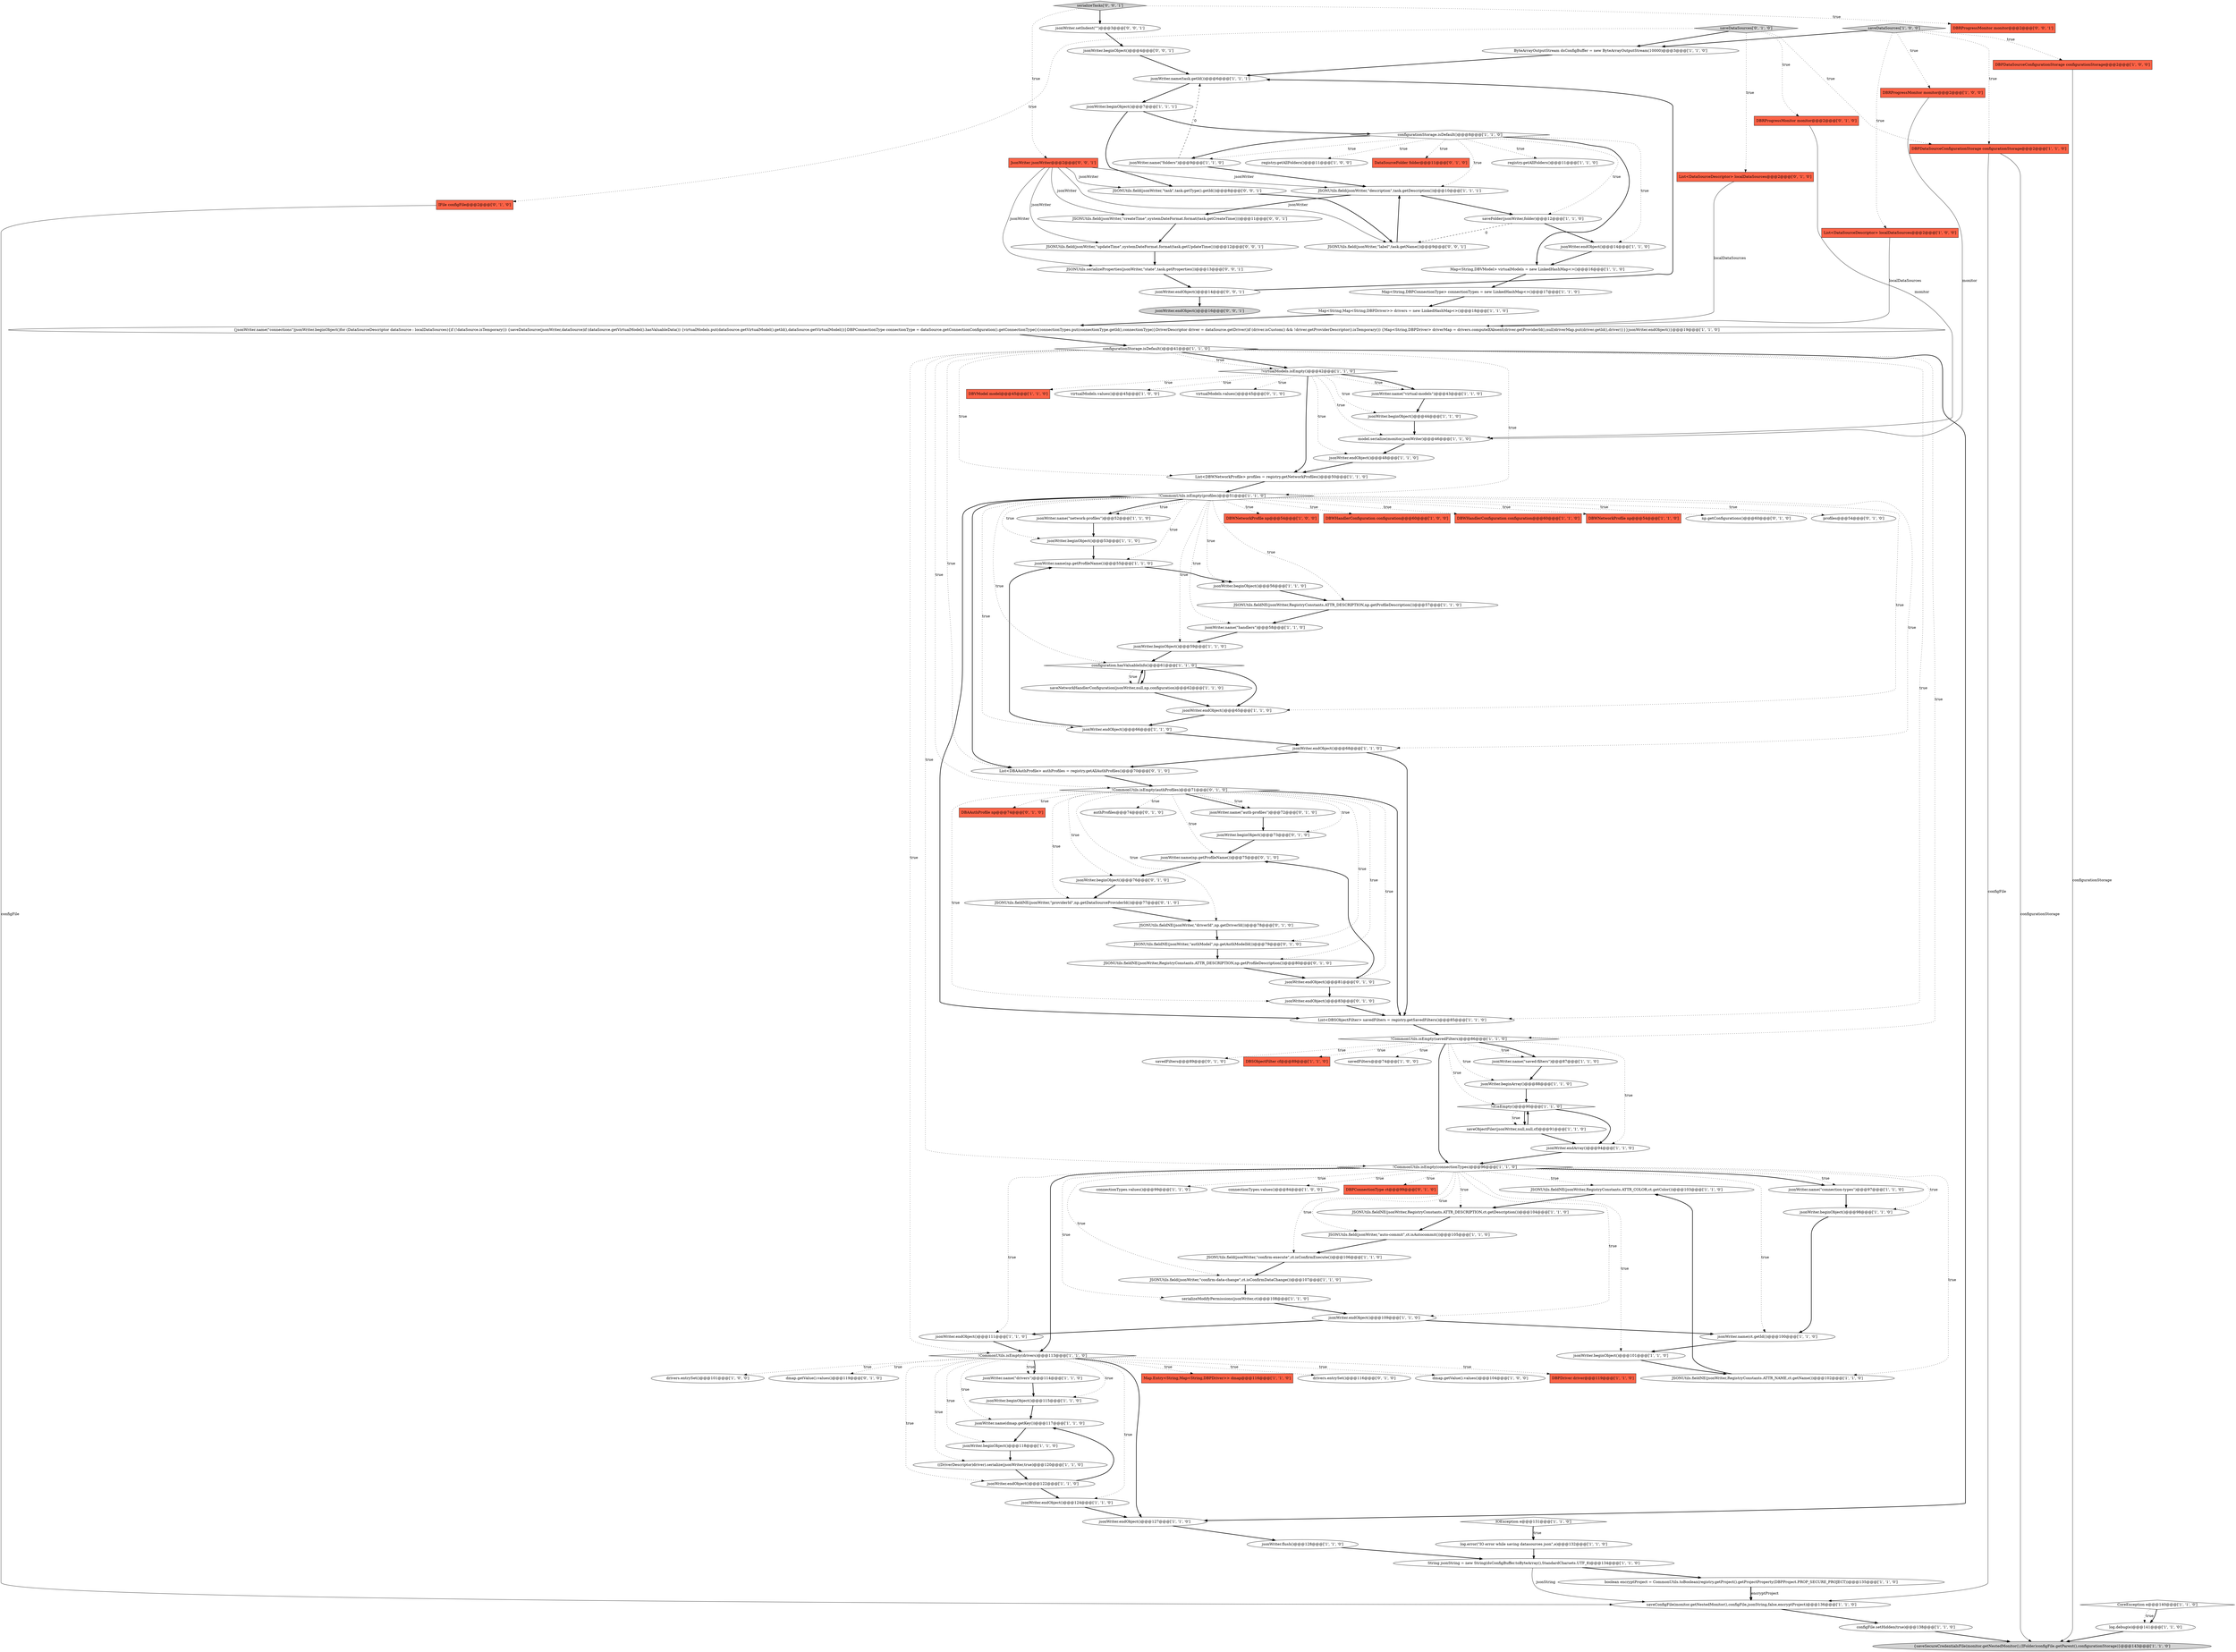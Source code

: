 digraph {
88 [style = filled, label = "String jsonString = new String(dsConfigBuffer.toByteArray(),StandardCharsets.UTF_8)@@@134@@@['1', '1', '0']", fillcolor = white, shape = ellipse image = "AAA0AAABBB1BBB"];
130 [style = filled, label = "jsonWriter.beginObject()@@@4@@@['0', '0', '1']", fillcolor = white, shape = ellipse image = "AAA0AAABBB3BBB"];
18 [style = filled, label = "JSONUtils.fieldNE(jsonWriter,RegistryConstants.ATTR_COLOR,ct.getColor())@@@103@@@['1', '1', '0']", fillcolor = white, shape = ellipse image = "AAA0AAABBB1BBB"];
30 [style = filled, label = "!CommonUtils.isEmpty(profiles)@@@51@@@['1', '1', '0']", fillcolor = white, shape = diamond image = "AAA0AAABBB1BBB"];
69 [style = filled, label = "DBVModel model@@@45@@@['1', '1', '0']", fillcolor = tomato, shape = box image = "AAA0AAABBB1BBB"];
10 [style = filled, label = "boolean encryptProject = CommonUtils.toBoolean(registry.getProject().getProjectProperty(DBPProject.PROP_SECURE_PROJECT))@@@135@@@['1', '1', '0']", fillcolor = white, shape = ellipse image = "AAA0AAABBB1BBB"];
61 [style = filled, label = "jsonWriter.name(\"saved-filters\")@@@87@@@['1', '1', '0']", fillcolor = white, shape = ellipse image = "AAA0AAABBB1BBB"];
64 [style = filled, label = "connectionTypes.values()@@@99@@@['1', '1', '0']", fillcolor = white, shape = ellipse image = "AAA0AAABBB1BBB"];
112 [style = filled, label = "jsonWriter.name(\"auth-profiles\")@@@72@@@['0', '1', '0']", fillcolor = white, shape = ellipse image = "AAA1AAABBB2BBB"];
43 [style = filled, label = "model.serialize(monitor,jsonWriter)@@@46@@@['1', '1', '0']", fillcolor = white, shape = ellipse image = "AAA0AAABBB1BBB"];
25 [style = filled, label = "jsonWriter.endArray()@@@94@@@['1', '1', '0']", fillcolor = white, shape = ellipse image = "AAA0AAABBB1BBB"];
7 [style = filled, label = "configFile.setHidden(true)@@@138@@@['1', '1', '0']", fillcolor = white, shape = ellipse image = "AAA0AAABBB1BBB"];
27 [style = filled, label = "jsonWriter.endObject()@@@127@@@['1', '1', '0']", fillcolor = white, shape = ellipse image = "AAA0AAABBB1BBB"];
118 [style = filled, label = "jsonWriter.name(np.getProfileName())@@@75@@@['0', '1', '0']", fillcolor = white, shape = ellipse image = "AAA1AAABBB2BBB"];
38 [style = filled, label = "virtualModels.values()@@@45@@@['1', '0', '0']", fillcolor = white, shape = ellipse image = "AAA0AAABBB1BBB"];
48 [style = filled, label = "JSONUtils.fieldNE(jsonWriter,RegistryConstants.ATTR_NAME,ct.getName())@@@102@@@['1', '1', '0']", fillcolor = white, shape = ellipse image = "AAA0AAABBB1BBB"];
14 [style = filled, label = "jsonWriter.name(np.getProfileName())@@@55@@@['1', '1', '0']", fillcolor = white, shape = ellipse image = "AAA0AAABBB1BBB"];
100 [style = filled, label = "JSONUtils.fieldNE(jsonWriter,\"providerId\",np.getDataSourceProviderId())@@@77@@@['0', '1', '0']", fillcolor = white, shape = ellipse image = "AAA1AAABBB2BBB"];
68 [style = filled, label = "saveConfigFile(monitor.getNestedMonitor(),configFile,jsonString,false,encryptProject)@@@136@@@['1', '1', '0']", fillcolor = white, shape = ellipse image = "AAA0AAABBB1BBB"];
63 [style = filled, label = "jsonWriter.name(task.getId())@@@6@@@['1', '1', '1']", fillcolor = white, shape = ellipse image = "AAA0AAABBB1BBB"];
109 [style = filled, label = "!CommonUtils.isEmpty(authProfiles)@@@71@@@['0', '1', '0']", fillcolor = white, shape = diamond image = "AAA1AAABBB2BBB"];
58 [style = filled, label = "DBPDataSourceConfigurationStorage configurationStorage@@@2@@@['1', '0', '0']", fillcolor = tomato, shape = box image = "AAA0AAABBB1BBB"];
81 [style = filled, label = "jsonWriter.name(\"connection-types\")@@@97@@@['1', '1', '0']", fillcolor = white, shape = ellipse image = "AAA0AAABBB1BBB"];
45 [style = filled, label = "jsonWriter.beginObject()@@@101@@@['1', '1', '0']", fillcolor = white, shape = ellipse image = "AAA0AAABBB1BBB"];
33 [style = filled, label = "jsonWriter.name(dmap.getKey())@@@117@@@['1', '1', '0']", fillcolor = white, shape = ellipse image = "AAA0AAABBB1BBB"];
37 [style = filled, label = "configurationStorage.isDefault()@@@41@@@['1', '1', '0']", fillcolor = white, shape = diamond image = "AAA0AAABBB1BBB"];
73 [style = filled, label = "Map.Entry<String,Map<String,DBPDriver>> dmap@@@116@@@['1', '1', '0']", fillcolor = tomato, shape = box image = "AAA0AAABBB1BBB"];
89 [style = filled, label = "ByteArrayOutputStream dsConfigBuffer = new ByteArrayOutputStream(10000)@@@3@@@['1', '1', '0']", fillcolor = white, shape = ellipse image = "AAA0AAABBB1BBB"];
35 [style = filled, label = "jsonWriter.endObject()@@@48@@@['1', '1', '0']", fillcolor = white, shape = ellipse image = "AAA0AAABBB1BBB"];
78 [style = filled, label = "jsonWriter.beginObject()@@@115@@@['1', '1', '0']", fillcolor = white, shape = ellipse image = "AAA0AAABBB1BBB"];
92 [style = filled, label = "Map<String,DBPConnectionType> connectionTypes = new LinkedHashMap<>()@@@17@@@['1', '1', '0']", fillcolor = white, shape = ellipse image = "AAA0AAABBB1BBB"];
94 [style = filled, label = "drivers.entrySet()@@@116@@@['0', '1', '0']", fillcolor = white, shape = ellipse image = "AAA0AAABBB2BBB"];
104 [style = filled, label = "virtualModels.values()@@@45@@@['0', '1', '0']", fillcolor = white, shape = ellipse image = "AAA0AAABBB2BBB"];
125 [style = filled, label = "jsonWriter.setIndent(\"\")@@@3@@@['0', '0', '1']", fillcolor = white, shape = ellipse image = "AAA0AAABBB3BBB"];
121 [style = filled, label = "JSONUtils.field(jsonWriter,\"label\",task.getName())@@@9@@@['0', '0', '1']", fillcolor = white, shape = ellipse image = "AAA0AAABBB3BBB"];
96 [style = filled, label = "jsonWriter.beginObject()@@@73@@@['0', '1', '0']", fillcolor = white, shape = ellipse image = "AAA1AAABBB2BBB"];
114 [style = filled, label = "DBAAuthProfile np@@@74@@@['0', '1', '0']", fillcolor = tomato, shape = box image = "AAA1AAABBB2BBB"];
72 [style = filled, label = "((DriverDescriptor)driver).serialize(jsonWriter,true)@@@120@@@['1', '1', '0']", fillcolor = white, shape = ellipse image = "AAA0AAABBB1BBB"];
128 [style = filled, label = "JsonWriter jsonWriter@@@2@@@['0', '0', '1']", fillcolor = tomato, shape = box image = "AAA0AAABBB3BBB"];
97 [style = filled, label = "authProfiles@@@74@@@['0', '1', '0']", fillcolor = white, shape = ellipse image = "AAA0AAABBB2BBB"];
65 [style = filled, label = "{saveSecureCredentialsFile(monitor.getNestedMonitor(),(IFolder)configFile.getParent(),configurationStorage)}@@@143@@@['1', '1', '0']", fillcolor = lightgray, shape = ellipse image = "AAA0AAABBB1BBB"];
54 [style = filled, label = "DBWNetworkProfile np@@@54@@@['1', '0', '0']", fillcolor = tomato, shape = box image = "AAA0AAABBB1BBB"];
84 [style = filled, label = "jsonWriter.beginObject()@@@53@@@['1', '1', '0']", fillcolor = white, shape = ellipse image = "AAA0AAABBB1BBB"];
108 [style = filled, label = "savedFilters@@@89@@@['0', '1', '0']", fillcolor = white, shape = ellipse image = "AAA0AAABBB2BBB"];
23 [style = filled, label = "Map<String,Map<String,DBPDriver>> drivers = new LinkedHashMap<>()@@@18@@@['1', '1', '0']", fillcolor = white, shape = ellipse image = "AAA0AAABBB1BBB"];
127 [style = filled, label = "jsonWriter.endObject()@@@16@@@['0', '0', '1']", fillcolor = lightgray, shape = ellipse image = "AAA0AAABBB3BBB"];
59 [style = filled, label = "DBWHandlerConfiguration configuration@@@60@@@['1', '0', '0']", fillcolor = tomato, shape = box image = "AAA0AAABBB1BBB"];
91 [style = filled, label = "DBPDataSourceConfigurationStorage configurationStorage@@@2@@@['1', '1', '0']", fillcolor = tomato, shape = box image = "AAA0AAABBB1BBB"];
21 [style = filled, label = "jsonWriter.endObject()@@@14@@@['1', '1', '0']", fillcolor = white, shape = ellipse image = "AAA0AAABBB1BBB"];
11 [style = filled, label = "List<DBWNetworkProfile> profiles = registry.getNetworkProfiles()@@@50@@@['1', '1', '0']", fillcolor = white, shape = ellipse image = "AAA0AAABBB1BBB"];
86 [style = filled, label = "DBRProgressMonitor monitor@@@2@@@['1', '0', '0']", fillcolor = tomato, shape = box image = "AAA0AAABBB1BBB"];
111 [style = filled, label = "jsonWriter.endObject()@@@81@@@['0', '1', '0']", fillcolor = white, shape = ellipse image = "AAA1AAABBB2BBB"];
42 [style = filled, label = "JSONUtils.field(jsonWriter,\"auto-commit\",ct.isAutocommit())@@@105@@@['1', '1', '0']", fillcolor = white, shape = ellipse image = "AAA0AAABBB1BBB"];
57 [style = filled, label = "DBSObjectFilter cf@@@89@@@['1', '1', '0']", fillcolor = tomato, shape = box image = "AAA0AAABBB1BBB"];
8 [style = filled, label = "jsonWriter.endObject()@@@66@@@['1', '1', '0']", fillcolor = white, shape = ellipse image = "AAA0AAABBB1BBB"];
5 [style = filled, label = "List<DBSObjectFilter> savedFilters = registry.getSavedFilters()@@@85@@@['1', '1', '0']", fillcolor = white, shape = ellipse image = "AAA0AAABBB1BBB"];
87 [style = filled, label = "jsonWriter.name(ct.getId())@@@100@@@['1', '1', '0']", fillcolor = white, shape = ellipse image = "AAA0AAABBB1BBB"];
117 [style = filled, label = "JSONUtils.fieldNE(jsonWriter,\"driverId\",np.getDriverId())@@@78@@@['0', '1', '0']", fillcolor = white, shape = ellipse image = "AAA1AAABBB2BBB"];
71 [style = filled, label = "DBWHandlerConfiguration configuration@@@60@@@['1', '1', '0']", fillcolor = tomato, shape = box image = "AAA0AAABBB1BBB"];
26 [style = filled, label = "jsonWriter.endObject()@@@109@@@['1', '1', '0']", fillcolor = white, shape = ellipse image = "AAA0AAABBB1BBB"];
28 [style = filled, label = "connectionTypes.values()@@@84@@@['1', '0', '0']", fillcolor = white, shape = ellipse image = "AAA0AAABBB1BBB"];
103 [style = filled, label = "JSONUtils.fieldNE(jsonWriter,RegistryConstants.ATTR_DESCRIPTION,np.getProfileDescription())@@@80@@@['0', '1', '0']", fillcolor = white, shape = ellipse image = "AAA1AAABBB2BBB"];
66 [style = filled, label = "registry.getAllFolders()@@@11@@@['1', '1', '0']", fillcolor = white, shape = ellipse image = "AAA0AAABBB1BBB"];
129 [style = filled, label = "jsonWriter.endObject()@@@14@@@['0', '0', '1']", fillcolor = white, shape = ellipse image = "AAA0AAABBB3BBB"];
79 [style = filled, label = "configurationStorage.isDefault()@@@8@@@['1', '1', '0']", fillcolor = white, shape = diamond image = "AAA0AAABBB1BBB"];
90 [style = filled, label = "jsonWriter.beginObject()@@@118@@@['1', '1', '0']", fillcolor = white, shape = ellipse image = "AAA0AAABBB1BBB"];
116 [style = filled, label = "List<DBAAuthProfile> authProfiles = registry.getAllAuthProfiles()@@@70@@@['0', '1', '0']", fillcolor = white, shape = ellipse image = "AAA1AAABBB2BBB"];
101 [style = filled, label = "List<DataSourceDescriptor> localDataSources@@@2@@@['0', '1', '0']", fillcolor = tomato, shape = box image = "AAA0AAABBB2BBB"];
76 [style = filled, label = "!CommonUtils.isEmpty(connectionTypes)@@@96@@@['1', '1', '0']", fillcolor = white, shape = diamond image = "AAA0AAABBB1BBB"];
107 [style = filled, label = "saveDataSources['0', '1', '0']", fillcolor = lightgray, shape = diamond image = "AAA0AAABBB2BBB"];
36 [style = filled, label = "!CommonUtils.isEmpty(savedFilters)@@@86@@@['1', '1', '0']", fillcolor = white, shape = diamond image = "AAA0AAABBB1BBB"];
15 [style = filled, label = "jsonWriter.beginObject()@@@44@@@['1', '1', '0']", fillcolor = white, shape = ellipse image = "AAA0AAABBB1BBB"];
49 [style = filled, label = "log.error(\"IO error while saving datasources json\",e)@@@132@@@['1', '1', '0']", fillcolor = white, shape = ellipse image = "AAA0AAABBB1BBB"];
44 [style = filled, label = "CoreException e@@@140@@@['1', '1', '0']", fillcolor = white, shape = diamond image = "AAA0AAABBB1BBB"];
62 [style = filled, label = "JSONUtils.field(jsonWriter,\"confirm-data-change\",ct.isConfirmDataChange())@@@107@@@['1', '1', '0']", fillcolor = white, shape = ellipse image = "AAA0AAABBB1BBB"];
50 [style = filled, label = "jsonWriter.beginObject()@@@98@@@['1', '1', '0']", fillcolor = white, shape = ellipse image = "AAA0AAABBB1BBB"];
85 [style = filled, label = "DBWNetworkProfile np@@@54@@@['1', '1', '0']", fillcolor = tomato, shape = box image = "AAA0AAABBB1BBB"];
34 [style = filled, label = "jsonWriter.name(\"folders\")@@@9@@@['1', '1', '0']", fillcolor = white, shape = ellipse image = "AAA0AAABBB1BBB"];
2 [style = filled, label = "dmap.getValue().values()@@@104@@@['1', '0', '0']", fillcolor = white, shape = ellipse image = "AAA0AAABBB1BBB"];
122 [style = filled, label = "serializeTasks['0', '0', '1']", fillcolor = lightgray, shape = diamond image = "AAA0AAABBB3BBB"];
51 [style = filled, label = "savedFilters@@@74@@@['1', '0', '0']", fillcolor = white, shape = ellipse image = "AAA0AAABBB1BBB"];
24 [style = filled, label = "IOException e@@@131@@@['1', '1', '0']", fillcolor = white, shape = diamond image = "AAA0AAABBB1BBB"];
106 [style = filled, label = "np.getConfigurations()@@@60@@@['0', '1', '0']", fillcolor = white, shape = ellipse image = "AAA0AAABBB2BBB"];
124 [style = filled, label = "JSONUtils.field(jsonWriter,\"task\",task.getType().getId())@@@8@@@['0', '0', '1']", fillcolor = white, shape = ellipse image = "AAA0AAABBB3BBB"];
102 [style = filled, label = "JSONUtils.fieldNE(jsonWriter,\"authModel\",np.getAuthModelId())@@@79@@@['0', '1', '0']", fillcolor = white, shape = ellipse image = "AAA1AAABBB2BBB"];
46 [style = filled, label = "Map<String,DBVModel> virtualModels = new LinkedHashMap<>()@@@16@@@['1', '1', '0']", fillcolor = white, shape = ellipse image = "AAA0AAABBB1BBB"];
29 [style = filled, label = "jsonWriter.name(\"virtual-models\")@@@43@@@['1', '1', '0']", fillcolor = white, shape = ellipse image = "AAA0AAABBB1BBB"];
119 [style = filled, label = "DBRProgressMonitor monitor@@@2@@@['0', '0', '1']", fillcolor = tomato, shape = box image = "AAA0AAABBB3BBB"];
9 [style = filled, label = "JSONUtils.field(jsonWriter,\"confirm-execute\",ct.isConfirmExecute())@@@106@@@['1', '1', '0']", fillcolor = white, shape = ellipse image = "AAA0AAABBB1BBB"];
126 [style = filled, label = "JSONUtils.serializeProperties(jsonWriter,\"state\",task.getProperties())@@@13@@@['0', '0', '1']", fillcolor = white, shape = ellipse image = "AAA0AAABBB3BBB"];
120 [style = filled, label = "JSONUtils.field(jsonWriter,\"createTime\",systemDateFormat.format(task.getCreateTime()))@@@11@@@['0', '0', '1']", fillcolor = white, shape = ellipse image = "AAA0AAABBB3BBB"];
56 [style = filled, label = "registry.getAllFolders()@@@11@@@['1', '0', '0']", fillcolor = white, shape = ellipse image = "AAA0AAABBB1BBB"];
19 [style = filled, label = "DBPDriver driver@@@119@@@['1', '1', '0']", fillcolor = tomato, shape = box image = "AAA0AAABBB1BBB"];
55 [style = filled, label = "JSONUtils.field(jsonWriter,\"description\",task.getDescription())@@@10@@@['1', '1', '1']", fillcolor = white, shape = ellipse image = "AAA0AAABBB1BBB"];
113 [style = filled, label = "profiles@@@54@@@['0', '1', '0']", fillcolor = white, shape = ellipse image = "AAA0AAABBB2BBB"];
83 [style = filled, label = "List<DataSourceDescriptor> localDataSources@@@2@@@['1', '0', '0']", fillcolor = tomato, shape = box image = "AAA0AAABBB1BBB"];
123 [style = filled, label = "JSONUtils.field(jsonWriter,\"updateTime\",systemDateFormat.format(task.getUpdateTime()))@@@12@@@['0', '0', '1']", fillcolor = white, shape = ellipse image = "AAA0AAABBB3BBB"];
13 [style = filled, label = "serializeModifyPermissions(jsonWriter,ct)@@@108@@@['1', '1', '0']", fillcolor = white, shape = ellipse image = "AAA0AAABBB1BBB"];
82 [style = filled, label = "configuration.hasValuableInfo()@@@61@@@['1', '1', '0']", fillcolor = white, shape = diamond image = "AAA0AAABBB1BBB"];
22 [style = filled, label = "jsonWriter.name(\"network-profiles\")@@@52@@@['1', '1', '0']", fillcolor = white, shape = ellipse image = "AAA0AAABBB1BBB"];
32 [style = filled, label = "jsonWriter.beginArray()@@@88@@@['1', '1', '0']", fillcolor = white, shape = ellipse image = "AAA0AAABBB1BBB"];
41 [style = filled, label = "jsonWriter.beginObject()@@@59@@@['1', '1', '0']", fillcolor = white, shape = ellipse image = "AAA0AAABBB1BBB"];
75 [style = filled, label = "saveDataSources['1', '0', '0']", fillcolor = lightgray, shape = diamond image = "AAA0AAABBB1BBB"];
16 [style = filled, label = "drivers.entrySet()@@@101@@@['1', '0', '0']", fillcolor = white, shape = ellipse image = "AAA0AAABBB1BBB"];
1 [style = filled, label = "saveNetworkHandlerConfiguration(jsonWriter,null,np,configuration)@@@62@@@['1', '1', '0']", fillcolor = white, shape = ellipse image = "AAA0AAABBB1BBB"];
74 [style = filled, label = "jsonWriter.endObject()@@@122@@@['1', '1', '0']", fillcolor = white, shape = ellipse image = "AAA0AAABBB1BBB"];
3 [style = filled, label = "!cf.isEmpty()@@@90@@@['1', '1', '0']", fillcolor = white, shape = diamond image = "AAA0AAABBB1BBB"];
110 [style = filled, label = "IFile configFile@@@2@@@['0', '1', '0']", fillcolor = tomato, shape = box image = "AAA0AAABBB2BBB"];
17 [style = filled, label = "jsonWriter.endObject()@@@68@@@['1', '1', '0']", fillcolor = white, shape = ellipse image = "AAA0AAABBB1BBB"];
52 [style = filled, label = "JSONUtils.fieldNE(jsonWriter,RegistryConstants.ATTR_DESCRIPTION,ct.getDescription())@@@104@@@['1', '1', '0']", fillcolor = white, shape = ellipse image = "AAA0AAABBB1BBB"];
39 [style = filled, label = "jsonWriter.beginObject()@@@56@@@['1', '1', '0']", fillcolor = white, shape = ellipse image = "AAA0AAABBB1BBB"];
4 [style = filled, label = "jsonWriter.name(\"handlers\")@@@58@@@['1', '1', '0']", fillcolor = white, shape = ellipse image = "AAA0AAABBB1BBB"];
77 [style = filled, label = "!CommonUtils.isEmpty(drivers)@@@113@@@['1', '1', '0']", fillcolor = white, shape = diamond image = "AAA0AAABBB1BBB"];
47 [style = filled, label = "!virtualModels.isEmpty()@@@42@@@['1', '1', '0']", fillcolor = white, shape = diamond image = "AAA0AAABBB1BBB"];
70 [style = filled, label = "jsonWriter.endObject()@@@124@@@['1', '1', '0']", fillcolor = white, shape = ellipse image = "AAA0AAABBB1BBB"];
12 [style = filled, label = "saveObjectFiler(jsonWriter,null,null,cf)@@@91@@@['1', '1', '0']", fillcolor = white, shape = ellipse image = "AAA0AAABBB1BBB"];
53 [style = filled, label = "jsonWriter.flush()@@@128@@@['1', '1', '0']", fillcolor = white, shape = ellipse image = "AAA0AAABBB1BBB"];
105 [style = filled, label = "dmap.getValue().values()@@@119@@@['0', '1', '0']", fillcolor = white, shape = ellipse image = "AAA0AAABBB2BBB"];
31 [style = filled, label = "{jsonWriter.name(\"connections\")jsonWriter.beginObject()for (DataSourceDescriptor dataSource : localDataSources){if (!dataSource.isTemporary()) {saveDataSource(jsonWriter,dataSource)if (dataSource.getVirtualModel().hasValuableData()) {virtualModels.put(dataSource.getVirtualModel().getId(),dataSource.getVirtualModel())}DBPConnectionType connectionType = dataSource.getConnectionConfiguration().getConnectionType(){connectionTypes.put(connectionType.getId(),connectionType)}DriverDescriptor driver = dataSource.getDriver()if (driver.isCustom() && !driver.getProviderDescriptor().isTemporary()) {Map<String,DBPDriver> driverMap = drivers.computeIfAbsent(driver.getProviderId(),null)driverMap.put(driver.getId(),driver)}}}jsonWriter.endObject()}@@@19@@@['1', '1', '0']", fillcolor = white, shape = ellipse image = "AAA0AAABBB1BBB"];
0 [style = filled, label = "jsonWriter.name(\"drivers\")@@@114@@@['1', '1', '0']", fillcolor = white, shape = ellipse image = "AAA0AAABBB1BBB"];
115 [style = filled, label = "DataSourceFolder folder@@@11@@@['0', '1', '0']", fillcolor = tomato, shape = box image = "AAA0AAABBB2BBB"];
60 [style = filled, label = "jsonWriter.endObject()@@@111@@@['1', '1', '0']", fillcolor = white, shape = ellipse image = "AAA0AAABBB1BBB"];
67 [style = filled, label = "log.debug(e)@@@141@@@['1', '1', '0']", fillcolor = white, shape = ellipse image = "AAA0AAABBB1BBB"];
20 [style = filled, label = "jsonWriter.beginObject()@@@7@@@['1', '1', '1']", fillcolor = white, shape = ellipse image = "AAA0AAABBB1BBB"];
99 [style = filled, label = "DBPConnectionType ct@@@99@@@['0', '1', '0']", fillcolor = tomato, shape = box image = "AAA0AAABBB2BBB"];
95 [style = filled, label = "jsonWriter.endObject()@@@83@@@['0', '1', '0']", fillcolor = white, shape = ellipse image = "AAA1AAABBB2BBB"];
93 [style = filled, label = "DBRProgressMonitor monitor@@@2@@@['0', '1', '0']", fillcolor = tomato, shape = box image = "AAA0AAABBB2BBB"];
98 [style = filled, label = "jsonWriter.beginObject()@@@76@@@['0', '1', '0']", fillcolor = white, shape = ellipse image = "AAA1AAABBB2BBB"];
80 [style = filled, label = "JSONUtils.fieldNE(jsonWriter,RegistryConstants.ATTR_DESCRIPTION,np.getProfileDescription())@@@57@@@['1', '1', '0']", fillcolor = white, shape = ellipse image = "AAA0AAABBB1BBB"];
40 [style = filled, label = "jsonWriter.endObject()@@@65@@@['1', '1', '0']", fillcolor = white, shape = ellipse image = "AAA0AAABBB1BBB"];
6 [style = filled, label = "saveFolder(jsonWriter,folder)@@@12@@@['1', '1', '0']", fillcolor = white, shape = ellipse image = "AAA0AAABBB1BBB"];
77->73 [style = dotted, label="true"];
3->12 [style = dotted, label="true"];
12->25 [style = bold, label=""];
8->14 [style = bold, label=""];
107->91 [style = dotted, label="true"];
81->50 [style = bold, label=""];
120->123 [style = bold, label=""];
91->68 [style = solid, label="configFile"];
77->27 [style = bold, label=""];
0->78 [style = bold, label=""];
76->28 [style = dotted, label="true"];
45->48 [style = bold, label=""];
76->9 [style = dotted, label="true"];
116->109 [style = bold, label=""];
30->39 [style = dotted, label="true"];
36->108 [style = dotted, label="true"];
122->125 [style = bold, label=""];
27->53 [style = bold, label=""];
37->109 [style = dotted, label="true"];
30->14 [style = dotted, label="true"];
75->58 [style = dotted, label="true"];
88->10 [style = bold, label=""];
21->46 [style = bold, label=""];
33->90 [style = bold, label=""];
74->70 [style = bold, label=""];
30->116 [style = bold, label=""];
37->5 [style = dotted, label="true"];
109->100 [style = dotted, label="true"];
87->45 [style = bold, label=""];
95->5 [style = bold, label=""];
75->86 [style = dotted, label="true"];
39->80 [style = bold, label=""];
110->68 [style = solid, label="configFile"];
6->21 [style = bold, label=""];
37->77 [style = dotted, label="true"];
76->48 [style = dotted, label="true"];
77->33 [style = dotted, label="true"];
107->110 [style = dotted, label="true"];
77->90 [style = dotted, label="true"];
79->6 [style = dotted, label="true"];
41->82 [style = bold, label=""];
44->67 [style = dotted, label="true"];
90->72 [style = bold, label=""];
34->55 [style = bold, label=""];
3->25 [style = bold, label=""];
47->35 [style = dotted, label="true"];
36->51 [style = dotted, label="true"];
58->65 [style = solid, label="configurationStorage"];
129->127 [style = bold, label=""];
24->49 [style = dotted, label="true"];
109->112 [style = bold, label=""];
26->60 [style = bold, label=""];
30->54 [style = dotted, label="true"];
46->92 [style = bold, label=""];
82->40 [style = bold, label=""];
10->68 [style = solid, label="encryptProject"];
47->38 [style = dotted, label="true"];
109->95 [style = dotted, label="true"];
76->60 [style = dotted, label="true"];
75->91 [style = dotted, label="true"];
37->47 [style = dotted, label="true"];
76->64 [style = dotted, label="true"];
13->26 [style = bold, label=""];
36->61 [style = bold, label=""];
31->37 [style = bold, label=""];
107->89 [style = bold, label=""];
30->82 [style = dotted, label="true"];
77->70 [style = dotted, label="true"];
75->83 [style = dotted, label="true"];
30->113 [style = dotted, label="true"];
40->8 [style = bold, label=""];
128->120 [style = solid, label="jsonWriter"];
36->76 [style = bold, label=""];
37->76 [style = dotted, label="true"];
93->43 [style = solid, label="monitor"];
76->62 [style = dotted, label="true"];
14->39 [style = bold, label=""];
77->0 [style = dotted, label="true"];
30->8 [style = dotted, label="true"];
15->43 [style = bold, label=""];
30->17 [style = dotted, label="true"];
107->101 [style = dotted, label="true"];
76->77 [style = bold, label=""];
111->118 [style = bold, label=""];
76->26 [style = dotted, label="true"];
30->85 [style = dotted, label="true"];
86->43 [style = solid, label="monitor"];
79->55 [style = dotted, label="true"];
122->128 [style = dotted, label="true"];
22->84 [style = bold, label=""];
48->18 [style = bold, label=""];
47->29 [style = dotted, label="true"];
11->30 [style = bold, label=""];
128->126 [style = solid, label="jsonWriter"];
82->1 [style = bold, label=""];
17->116 [style = bold, label=""];
79->66 [style = dotted, label="true"];
30->71 [style = dotted, label="true"];
109->117 [style = dotted, label="true"];
79->56 [style = dotted, label="true"];
50->87 [style = bold, label=""];
109->102 [style = dotted, label="true"];
96->118 [style = bold, label=""];
1->40 [style = bold, label=""];
47->69 [style = dotted, label="true"];
55->6 [style = bold, label=""];
37->30 [style = dotted, label="true"];
128->124 [style = solid, label="jsonWriter"];
103->111 [style = bold, label=""];
47->15 [style = dotted, label="true"];
62->13 [style = bold, label=""];
79->34 [style = dotted, label="true"];
35->11 [style = bold, label=""];
79->115 [style = dotted, label="true"];
6->121 [style = dashed, label="0"];
88->68 [style = solid, label="jsonString"];
91->65 [style = solid, label="configurationStorage"];
80->4 [style = bold, label=""];
37->36 [style = dotted, label="true"];
128->121 [style = solid, label="jsonWriter"];
61->32 [style = bold, label=""];
76->87 [style = dotted, label="true"];
74->33 [style = bold, label=""];
30->40 [style = dotted, label="true"];
20->79 [style = bold, label=""];
76->18 [style = dotted, label="true"];
63->20 [style = bold, label=""];
92->23 [style = bold, label=""];
30->80 [style = dotted, label="true"];
76->50 [style = dotted, label="true"];
36->57 [style = dotted, label="true"];
10->68 [style = bold, label=""];
82->1 [style = dotted, label="true"];
67->65 [style = bold, label=""];
77->72 [style = dotted, label="true"];
130->63 [style = bold, label=""];
72->74 [style = bold, label=""];
84->14 [style = bold, label=""];
24->49 [style = bold, label=""];
76->99 [style = dotted, label="true"];
100->117 [style = bold, label=""];
7->65 [style = bold, label=""];
37->11 [style = dotted, label="true"];
1->82 [style = bold, label=""];
129->63 [style = bold, label=""];
109->96 [style = dotted, label="true"];
30->4 [style = dotted, label="true"];
77->19 [style = dotted, label="true"];
122->119 [style = dotted, label="true"];
23->31 [style = bold, label=""];
43->35 [style = bold, label=""];
83->31 [style = solid, label="localDataSources"];
128->55 [style = solid, label="jsonWriter"];
68->7 [style = bold, label=""];
77->78 [style = dotted, label="true"];
3->12 [style = bold, label=""];
107->93 [style = dotted, label="true"];
12->3 [style = bold, label=""];
98->100 [style = bold, label=""];
109->111 [style = dotted, label="true"];
109->114 [style = dotted, label="true"];
79->46 [style = bold, label=""];
53->88 [style = bold, label=""];
109->97 [style = dotted, label="true"];
111->95 [style = bold, label=""];
5->36 [style = bold, label=""];
37->47 [style = bold, label=""];
30->59 [style = dotted, label="true"];
44->67 [style = bold, label=""];
75->89 [style = bold, label=""];
109->5 [style = bold, label=""];
78->33 [style = bold, label=""];
18->52 [style = bold, label=""];
47->11 [style = bold, label=""];
118->98 [style = bold, label=""];
52->42 [style = bold, label=""];
60->77 [style = bold, label=""];
76->13 [style = dotted, label="true"];
47->104 [style = dotted, label="true"];
121->55 [style = bold, label=""];
9->62 [style = bold, label=""];
126->129 [style = bold, label=""];
109->118 [style = dotted, label="true"];
36->25 [style = dotted, label="true"];
36->3 [style = dotted, label="true"];
109->103 [style = dotted, label="true"];
124->121 [style = bold, label=""];
128->123 [style = solid, label="jsonWriter"];
37->27 [style = bold, label=""];
36->32 [style = dotted, label="true"];
77->2 [style = dotted, label="true"];
77->74 [style = dotted, label="true"];
125->130 [style = bold, label=""];
30->22 [style = bold, label=""];
109->112 [style = dotted, label="true"];
89->63 [style = bold, label=""];
49->88 [style = bold, label=""];
77->0 [style = bold, label=""];
117->102 [style = bold, label=""];
47->43 [style = dotted, label="true"];
76->42 [style = dotted, label="true"];
37->116 [style = dotted, label="true"];
8->17 [style = bold, label=""];
109->98 [style = dotted, label="true"];
77->105 [style = dotted, label="true"];
26->87 [style = bold, label=""];
102->103 [style = bold, label=""];
30->22 [style = dotted, label="true"];
70->27 [style = bold, label=""];
79->21 [style = dotted, label="true"];
20->124 [style = bold, label=""];
30->106 [style = dotted, label="true"];
4->41 [style = bold, label=""];
76->52 [style = dotted, label="true"];
34->63 [style = dashed, label="0"];
76->81 [style = dotted, label="true"];
79->34 [style = bold, label=""];
30->5 [style = bold, label=""];
32->3 [style = bold, label=""];
55->120 [style = bold, label=""];
30->41 [style = dotted, label="true"];
42->9 [style = bold, label=""];
77->16 [style = dotted, label="true"];
36->61 [style = dotted, label="true"];
76->81 [style = bold, label=""];
30->84 [style = dotted, label="true"];
29->15 [style = bold, label=""];
123->126 [style = bold, label=""];
77->94 [style = dotted, label="true"];
25->76 [style = bold, label=""];
76->45 [style = dotted, label="true"];
17->5 [style = bold, label=""];
101->31 [style = solid, label="localDataSources"];
47->29 [style = bold, label=""];
112->96 [style = bold, label=""];
}
